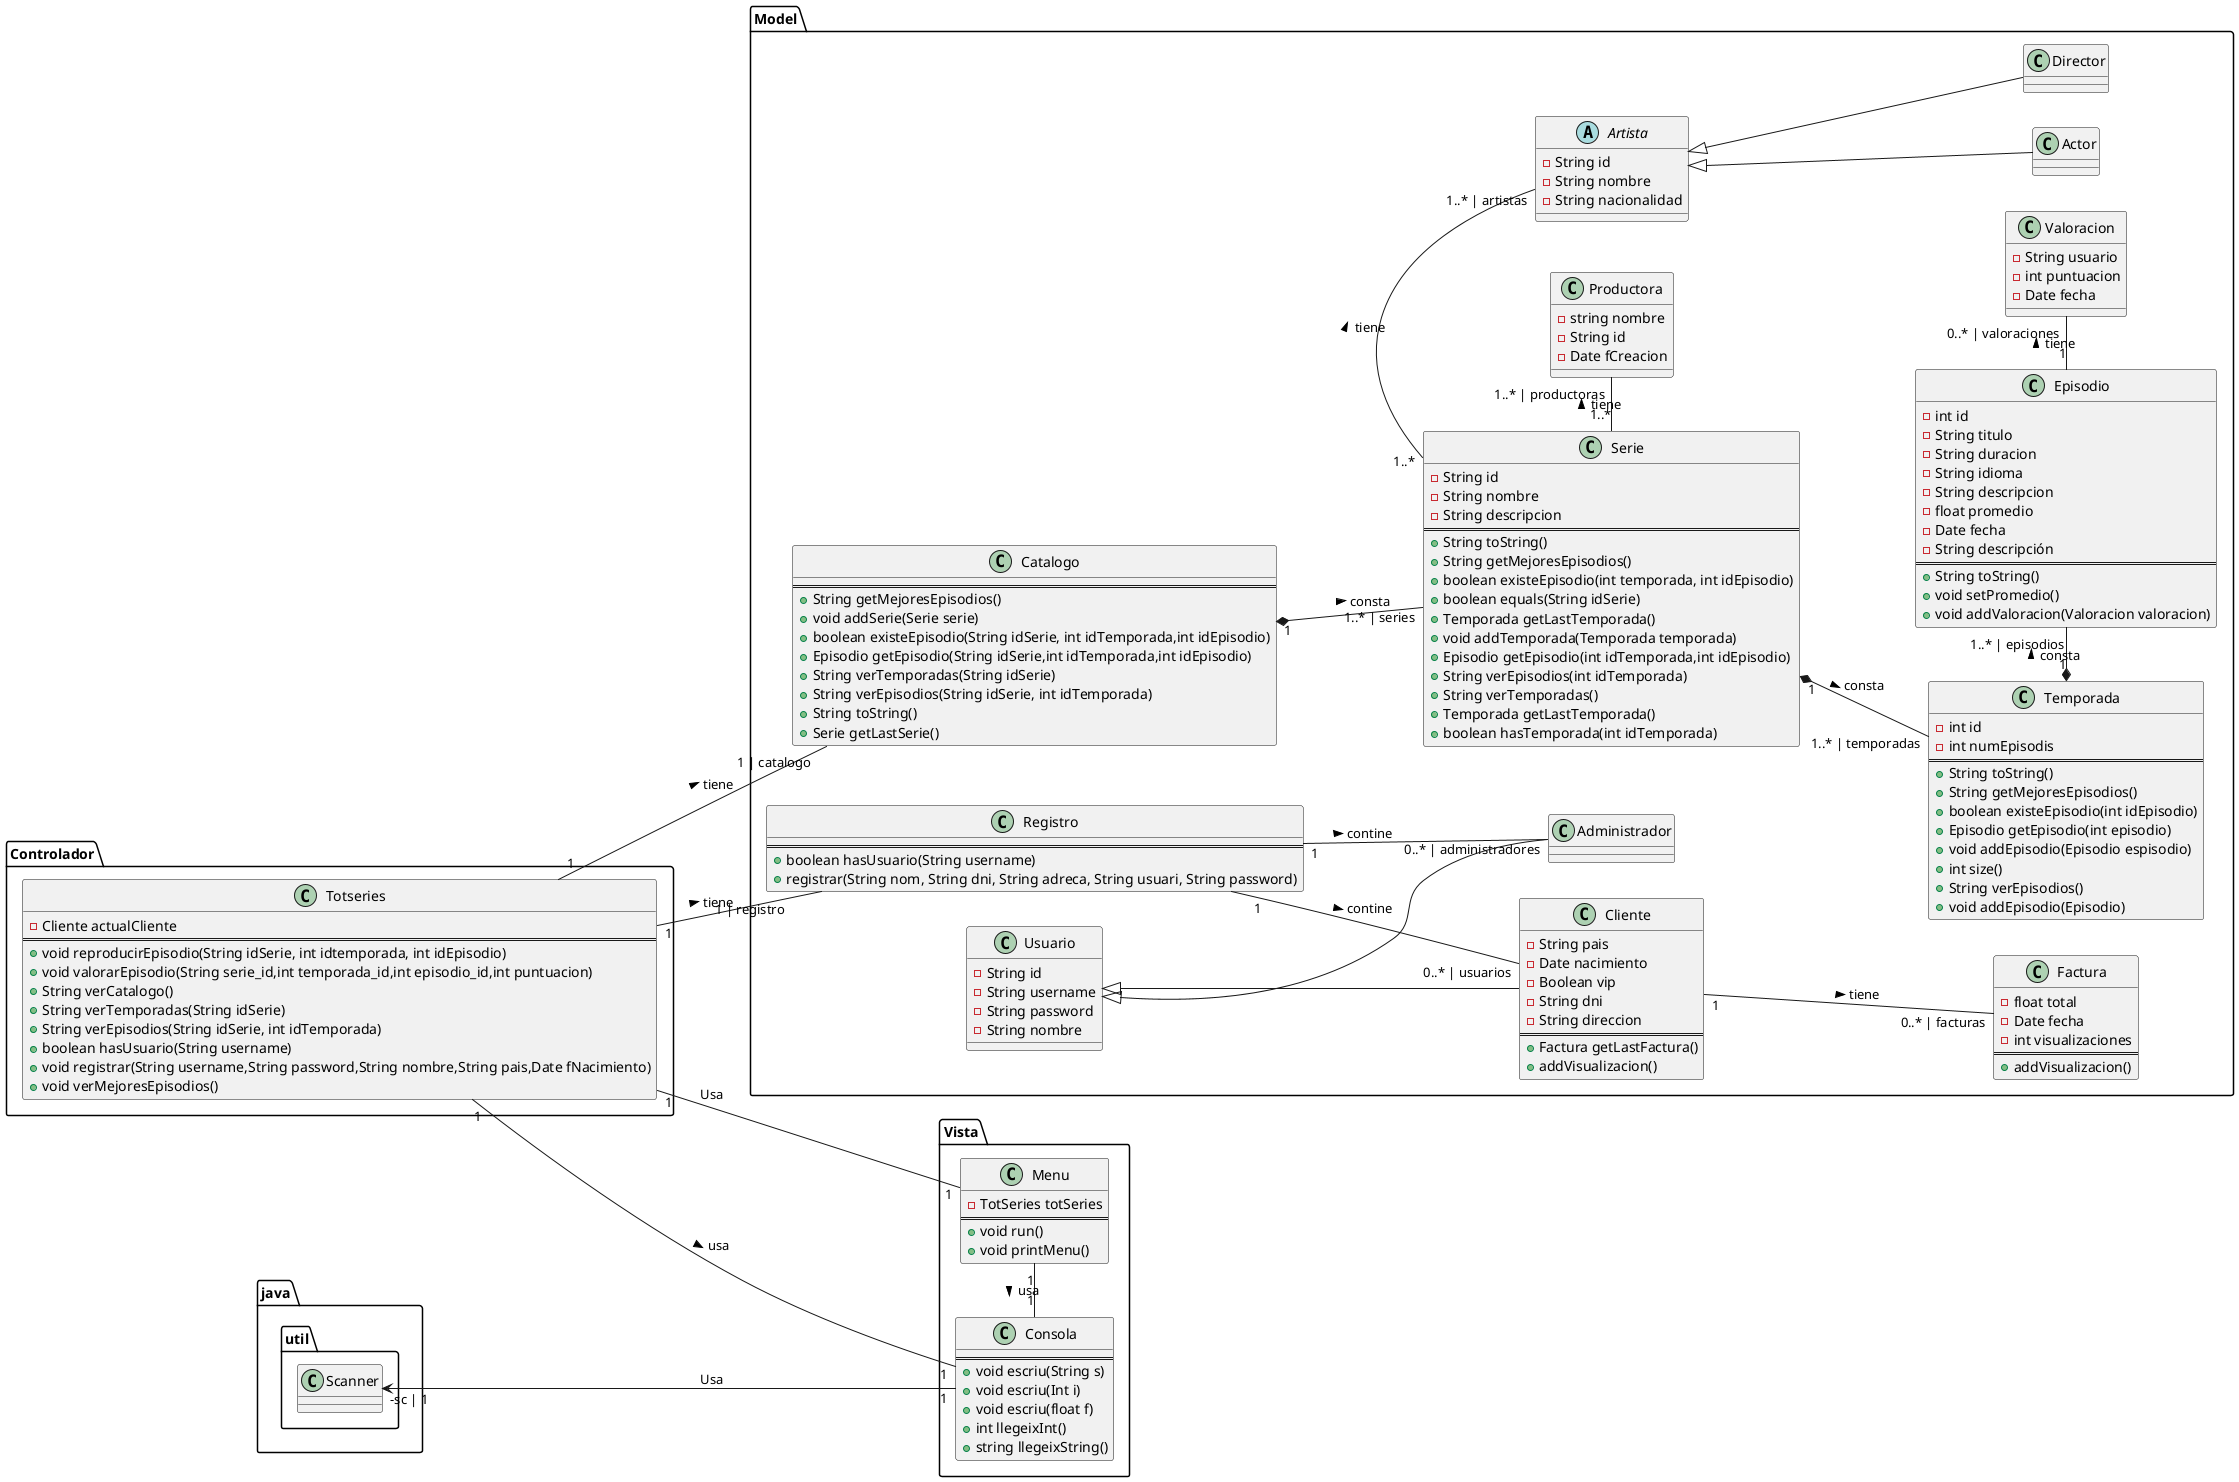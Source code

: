 @startuml

left to right direction

'title Diagrama de Dominio para TotSeries

namespace Controlador {
    class Totseries{
    -Cliente actualCliente
    ==
    +void reproducirEpisodio(String idSerie, int idtemporada, int idEpisodio)
    +void valorarEpisodio(String serie_id,int temporada_id,int episodio_id,int puntuacion)
    +String verCatalogo()
    +String verTemporadas(String idSerie)
    +String verEpisodios(String idSerie, int idTemporada)
    +boolean hasUsuario(String username)
    +void registrar(String username,String password,String nombre,String pais,Date fNacimiento)
    +void verMejoresEpisodios()
    }
    
}

namespace java.util {
    class Scanner
}

namespace Vista {

    class Menu{
        -TotSeries totSeries
        ==
        +void run()
        +void printMenu()
    }
    class Consola{
    ==
    +void escriu(String s)
    +void escriu(Int i)
    +void escriu(float f)
    +int llegeixInt()
    +string llegeixString()
    }

    Menu "1" - "1" Consola : usa >
}

namespace Model {

    
    class Registro{
    ==
    +boolean hasUsuario(String username)
    +registrar(String nom, String dni, String adreca, String usuari, String password)
    }

    class Usuario {
        - String id
        - String username
        - String password
        - String nombre
    }
    class Cliente {
        - String pais
        - Date nacimiento
        - Boolean vip
        - String dni
        - String direccion
        ==
        + Factura getLastFactura()
        + addVisualizacion()
    }
    class Administrador{
    }

    class Factura{
        -float total
        -Date fecha
        -int visualizaciones
        ==
        + addVisualizacion()
    }
    
    class Catalogo{
        ==
        + String getMejoresEpisodios()
        + void addSerie(Serie serie)
        + boolean existeEpisodio(String idSerie, int idTemporada,int idEpisodio)
        + Episodio getEpisodio(String idSerie,int idTemporada,int idEpisodio)
        + String verTemporadas(String idSerie)
        + String verEpisodios(String idSerie, int idTemporada)
        + String toString()
        + Serie getLastSerie()
    }
    class Temporada{
        - int id
        - int numEpisodis
        ==
        + String toString()
        + String getMejoresEpisodios()
        + boolean existeEpisodio(int idEpisodio)
        + Episodio getEpisodio(int episodio)
        + void addEpisodio(Episodio espisodio)
        + int size()
        + String verEpisodios()
        + void addEpisodio(Episodio)
    }

    class Serie{
        -String id
        -String nombre
        -String descripcion
        ==
        + String toString()
        + String getMejoresEpisodios()
        + boolean existeEpisodio(int temporada, int idEpisodio)
        + boolean equals(String idSerie)
        + Temporada getLastTemporada()
        + void addTemporada(Temporada temporada)
        + Episodio getEpisodio(int idTemporada,int idEpisodio)
        + String verEpisodios(int idTemporada)
        + String verTemporadas()
        + Temporada getLastTemporada()
        + boolean hasTemporada(int idTemporada)
    }
    class Valoracion{
        -String usuario
        -int puntuacion
        -Date fecha
    }
    
    class Episodio {
        - int id
        - String titulo
        - String duracion
        - String idioma
        - String descripcion
        - float promedio
        - Date fecha
        - String descripción
        ==
        + String toString()
        + void setPromedio()
        + void addValoracion(Valoracion valoracion)
    }

    
    abstract class Artista {
        - String id
        - String nombre
        - String nacionalidad
    }

    class Productora {
        - string nombre
        - String id
        - Date fCreacion
    }

    class Actor{
    }
    class Director{
    }

    Registro "1" -- "0..* | usuarios" Cliente : contine >
    Registro "1" -- "0..* | administradores" Administrador : contine >

    Usuario <|-- Cliente
    Usuario <|-- Administrador
    Cliente "1" -- "0..* | facturas" Factura : tiene >  
    Artista  <|-- Actor
    Artista  <|-- Director

    Catalogo "1" *-- "1..* | series" Serie : consta >
    Serie "1" *-- "1..* | temporadas" Temporada : consta >
    Serie "1..*" - "1..* | artistas" Artista : tiene >
    Serie "1..*" - "1..* | productoras" Productora : tiene >
    Temporada "1" *- "1..* | episodios" Episodio : consta >
    Episodio "1" - "0..* | valoraciones" Valoracion : tiene >

}

Controlador.Totseries "1" -- "1 | catalogo" Model.Catalogo : tiene >
Controlador.Totseries "1" -- "1" Vista.Consola : usa >
Controlador.Totseries "1" -- "1 | registro" Model.Registro : tiene >
Controlador.Totseries "1" -- "1" Vista.Menu : Usa
java.util.Scanner "-sc | 1" <-- "1" Vista.Consola : Usa 
@enduml
